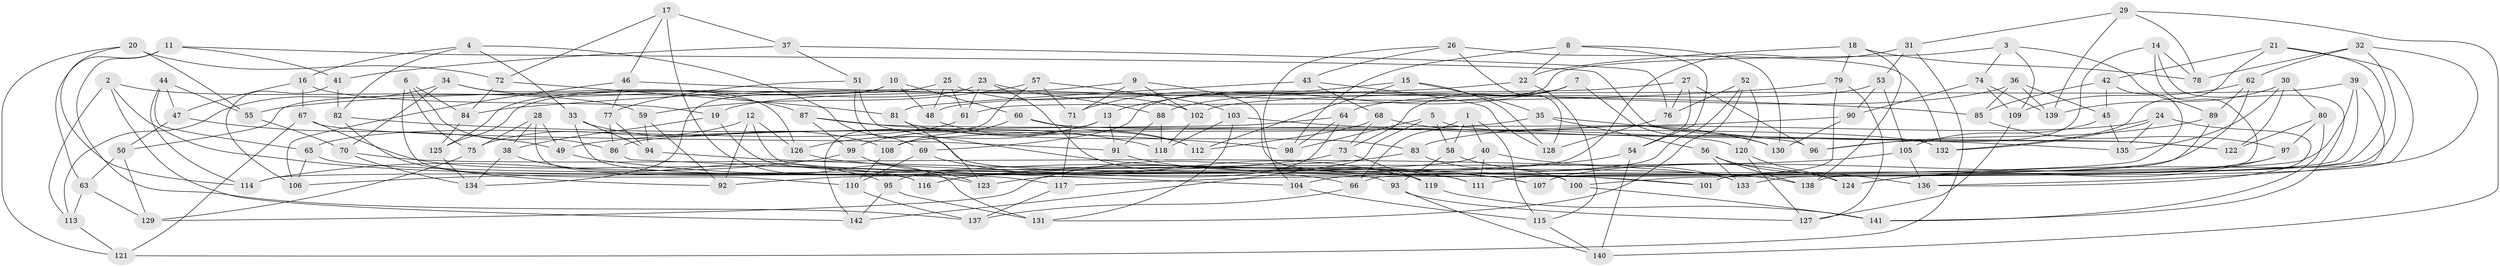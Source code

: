 // coarse degree distribution, {6: 0.47191011235955055, 5: 0.12359550561797752, 4: 0.39325842696629215, 3: 0.011235955056179775}
// Generated by graph-tools (version 1.1) at 2025/24/03/03/25 07:24:24]
// undirected, 142 vertices, 284 edges
graph export_dot {
graph [start="1"]
  node [color=gray90,style=filled];
  1;
  2;
  3;
  4;
  5;
  6;
  7;
  8;
  9;
  10;
  11;
  12;
  13;
  14;
  15;
  16;
  17;
  18;
  19;
  20;
  21;
  22;
  23;
  24;
  25;
  26;
  27;
  28;
  29;
  30;
  31;
  32;
  33;
  34;
  35;
  36;
  37;
  38;
  39;
  40;
  41;
  42;
  43;
  44;
  45;
  46;
  47;
  48;
  49;
  50;
  51;
  52;
  53;
  54;
  55;
  56;
  57;
  58;
  59;
  60;
  61;
  62;
  63;
  64;
  65;
  66;
  67;
  68;
  69;
  70;
  71;
  72;
  73;
  74;
  75;
  76;
  77;
  78;
  79;
  80;
  81;
  82;
  83;
  84;
  85;
  86;
  87;
  88;
  89;
  90;
  91;
  92;
  93;
  94;
  95;
  96;
  97;
  98;
  99;
  100;
  101;
  102;
  103;
  104;
  105;
  106;
  107;
  108;
  109;
  110;
  111;
  112;
  113;
  114;
  115;
  116;
  117;
  118;
  119;
  120;
  121;
  122;
  123;
  124;
  125;
  126;
  127;
  128;
  129;
  130;
  131;
  132;
  133;
  134;
  135;
  136;
  137;
  138;
  139;
  140;
  141;
  142;
  1 -- 66;
  1 -- 115;
  1 -- 40;
  1 -- 58;
  2 -- 142;
  2 -- 107;
  2 -- 113;
  2 -- 59;
  3 -- 74;
  3 -- 61;
  3 -- 89;
  3 -- 109;
  4 -- 82;
  4 -- 69;
  4 -- 33;
  4 -- 16;
  5 -- 58;
  5 -- 98;
  5 -- 142;
  5 -- 122;
  6 -- 86;
  6 -- 75;
  6 -- 110;
  6 -- 84;
  7 -- 73;
  7 -- 13;
  7 -- 69;
  7 -- 130;
  8 -- 54;
  8 -- 22;
  8 -- 130;
  8 -- 98;
  9 -- 71;
  9 -- 102;
  9 -- 19;
  9 -- 101;
  10 -- 48;
  10 -- 134;
  10 -- 50;
  10 -- 60;
  11 -- 122;
  11 -- 63;
  11 -- 137;
  11 -- 41;
  12 -- 75;
  12 -- 100;
  12 -- 126;
  12 -- 92;
  13 -- 91;
  13 -- 99;
  13 -- 126;
  14 -- 141;
  14 -- 96;
  14 -- 107;
  14 -- 78;
  15 -- 112;
  15 -- 71;
  15 -- 128;
  15 -- 35;
  16 -- 19;
  16 -- 67;
  16 -- 47;
  17 -- 72;
  17 -- 37;
  17 -- 46;
  17 -- 131;
  18 -- 22;
  18 -- 78;
  18 -- 138;
  18 -- 79;
  19 -- 93;
  19 -- 38;
  20 -- 121;
  20 -- 55;
  20 -- 72;
  20 -- 114;
  21 -- 138;
  21 -- 42;
  21 -- 132;
  21 -- 101;
  22 -- 55;
  22 -- 115;
  23 -- 61;
  23 -- 88;
  23 -- 119;
  23 -- 125;
  24 -- 132;
  24 -- 83;
  24 -- 135;
  24 -- 136;
  25 -- 48;
  25 -- 61;
  25 -- 102;
  25 -- 125;
  26 -- 104;
  26 -- 128;
  26 -- 132;
  26 -- 43;
  27 -- 96;
  27 -- 76;
  27 -- 54;
  27 -- 48;
  28 -- 75;
  28 -- 49;
  28 -- 116;
  28 -- 38;
  29 -- 139;
  29 -- 140;
  29 -- 78;
  29 -- 31;
  30 -- 80;
  30 -- 139;
  30 -- 122;
  30 -- 135;
  31 -- 121;
  31 -- 53;
  31 -- 114;
  32 -- 78;
  32 -- 124;
  32 -- 62;
  32 -- 133;
  33 -- 94;
  33 -- 108;
  33 -- 123;
  34 -- 126;
  34 -- 113;
  34 -- 70;
  34 -- 87;
  35 -- 96;
  35 -- 49;
  35 -- 56;
  36 -- 85;
  36 -- 139;
  36 -- 45;
  36 -- 88;
  37 -- 76;
  37 -- 41;
  37 -- 51;
  38 -- 95;
  38 -- 134;
  39 -- 66;
  39 -- 136;
  39 -- 102;
  39 -- 100;
  40 -- 92;
  40 -- 111;
  40 -- 124;
  41 -- 82;
  41 -- 106;
  42 -- 117;
  42 -- 85;
  42 -- 45;
  43 -- 128;
  43 -- 68;
  43 -- 81;
  44 -- 114;
  44 -- 65;
  44 -- 47;
  44 -- 55;
  45 -- 105;
  45 -- 135;
  46 -- 106;
  46 -- 77;
  46 -- 85;
  47 -- 49;
  47 -- 50;
  48 -- 112;
  49 -- 66;
  50 -- 129;
  50 -- 63;
  51 -- 107;
  51 -- 111;
  51 -- 77;
  52 -- 76;
  52 -- 131;
  52 -- 120;
  52 -- 123;
  53 -- 105;
  53 -- 64;
  53 -- 90;
  54 -- 140;
  54 -- 116;
  55 -- 70;
  56 -- 138;
  56 -- 136;
  56 -- 133;
  57 -- 59;
  57 -- 71;
  57 -- 103;
  57 -- 142;
  58 -- 133;
  58 -- 93;
  59 -- 92;
  59 -- 94;
  60 -- 112;
  60 -- 108;
  60 -- 132;
  61 -- 65;
  62 -- 104;
  62 -- 109;
  62 -- 89;
  63 -- 129;
  63 -- 113;
  64 -- 86;
  64 -- 95;
  64 -- 98;
  65 -- 106;
  65 -- 117;
  66 -- 137;
  67 -- 121;
  67 -- 116;
  67 -- 91;
  68 -- 73;
  68 -- 112;
  68 -- 130;
  69 -- 110;
  69 -- 119;
  70 -- 133;
  70 -- 134;
  71 -- 117;
  72 -- 84;
  72 -- 81;
  73 -- 119;
  73 -- 106;
  74 -- 90;
  74 -- 139;
  74 -- 109;
  75 -- 129;
  76 -- 128;
  77 -- 94;
  77 -- 86;
  79 -- 127;
  79 -- 84;
  79 -- 111;
  80 -- 97;
  80 -- 122;
  80 -- 141;
  81 -- 123;
  81 -- 83;
  82 -- 98;
  82 -- 92;
  83 -- 100;
  83 -- 129;
  84 -- 125;
  85 -- 97;
  86 -- 104;
  87 -- 120;
  87 -- 118;
  87 -- 99;
  88 -- 91;
  88 -- 118;
  89 -- 96;
  89 -- 101;
  90 -- 130;
  90 -- 108;
  91 -- 111;
  93 -- 127;
  93 -- 140;
  94 -- 101;
  95 -- 142;
  95 -- 131;
  97 -- 124;
  97 -- 107;
  99 -- 114;
  99 -- 123;
  100 -- 141;
  102 -- 118;
  103 -- 118;
  103 -- 135;
  103 -- 131;
  104 -- 115;
  105 -- 116;
  105 -- 136;
  108 -- 110;
  109 -- 127;
  110 -- 137;
  113 -- 121;
  115 -- 140;
  117 -- 137;
  119 -- 141;
  120 -- 124;
  120 -- 127;
  125 -- 134;
  126 -- 138;
}
